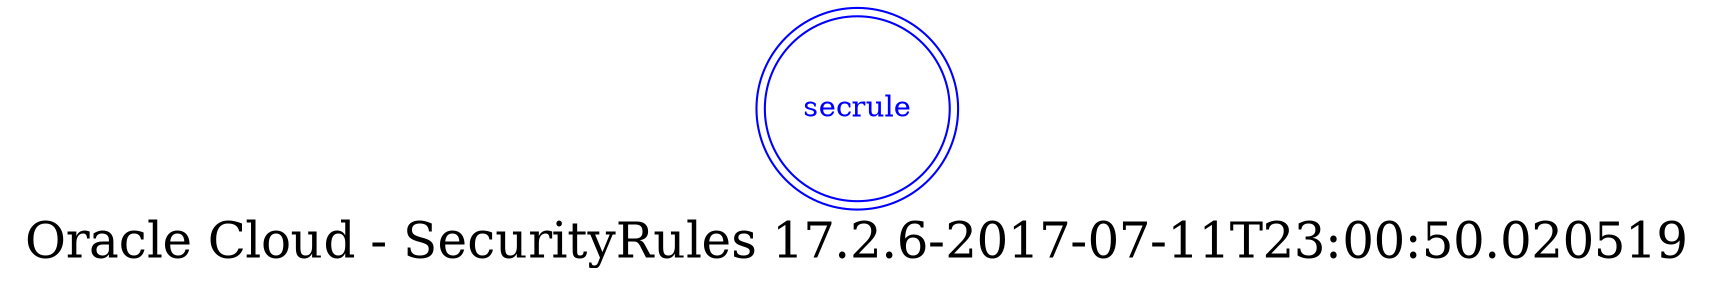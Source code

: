 digraph LexiconGraph {
graph[label="Oracle Cloud - SecurityRules 17.2.6-2017-07-11T23:00:50.020519", fontsize=24]
splines=true
"secrule" [color=blue, fontcolor=blue, shape=doublecircle]
}
